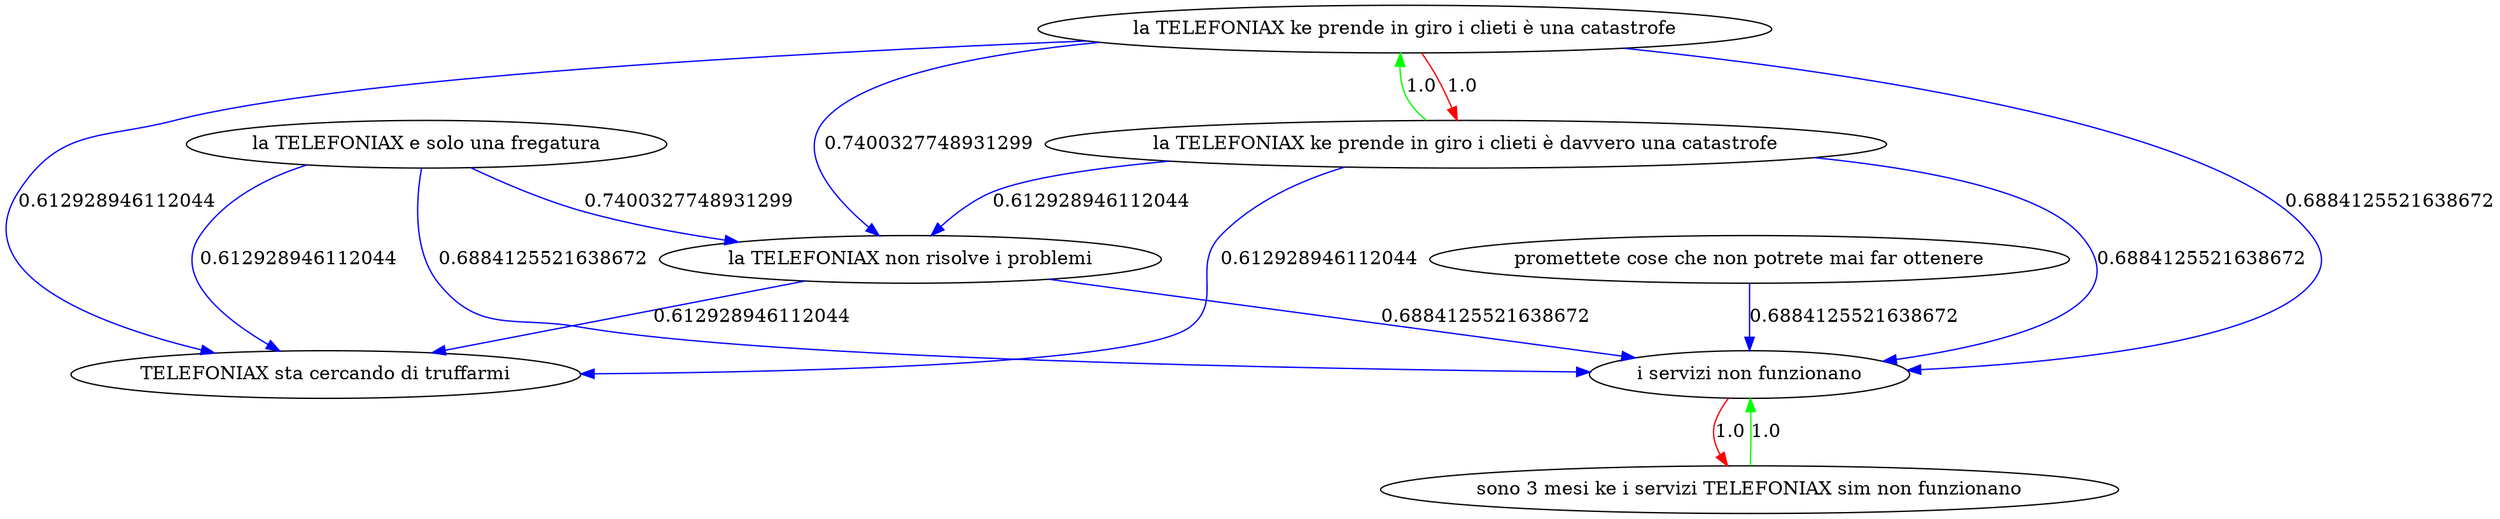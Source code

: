 digraph rawGraph {
"TELEFONIAX sta cercando di truffarmi";"la TELEFONIAX e solo una fregatura";"la TELEFONIAX ke prende in giro i clieti è una catastrofe";"la TELEFONIAX ke prende in giro i clieti è davvero una catastrofe";"la TELEFONIAX non risolve i problemi";"promettete cose che non potrete mai far ottenere";"i servizi non funzionano";"sono 3 mesi ke i servizi TELEFONIAX sim non funzionano";"la TELEFONIAX e solo una fregatura" -> "TELEFONIAX sta cercando di truffarmi" [label=0.612928946112044] [color=blue]
"la TELEFONIAX ke prende in giro i clieti è davvero una catastrofe" -> "la TELEFONIAX ke prende in giro i clieti è una catastrofe" [label=1.0] [color=green]
"la TELEFONIAX ke prende in giro i clieti è una catastrofe" -> "la TELEFONIAX ke prende in giro i clieti è davvero una catastrofe" [label=1.0] [color=red]
"la TELEFONIAX ke prende in giro i clieti è una catastrofe" -> "TELEFONIAX sta cercando di truffarmi" [label=0.612928946112044] [color=blue]
"la TELEFONIAX ke prende in giro i clieti è una catastrofe" -> "la TELEFONIAX non risolve i problemi" [label=0.7400327748931299] [color=blue]
"la TELEFONIAX e solo una fregatura" -> "la TELEFONIAX non risolve i problemi" [label=0.7400327748931299] [color=blue]
"la TELEFONIAX non risolve i problemi" -> "TELEFONIAX sta cercando di truffarmi" [label=0.612928946112044] [color=blue]
"sono 3 mesi ke i servizi TELEFONIAX sim non funzionano" -> "i servizi non funzionano" [label=1.0] [color=green]
"i servizi non funzionano" -> "sono 3 mesi ke i servizi TELEFONIAX sim non funzionano" [label=1.0] [color=red]
"promettete cose che non potrete mai far ottenere" -> "i servizi non funzionano" [label=0.6884125521638672] [color=blue]
"la TELEFONIAX non risolve i problemi" -> "i servizi non funzionano" [label=0.6884125521638672] [color=blue]
"la TELEFONIAX e solo una fregatura" -> "i servizi non funzionano" [label=0.6884125521638672] [color=blue]
"la TELEFONIAX ke prende in giro i clieti è una catastrofe" -> "i servizi non funzionano" [label=0.6884125521638672] [color=blue]
"la TELEFONIAX ke prende in giro i clieti è davvero una catastrofe" -> "TELEFONIAX sta cercando di truffarmi" [label=0.612928946112044] [color=blue]
"la TELEFONIAX ke prende in giro i clieti è davvero una catastrofe" -> "i servizi non funzionano" [label=0.6884125521638672] [color=blue]
"la TELEFONIAX ke prende in giro i clieti è davvero una catastrofe" -> "la TELEFONIAX non risolve i problemi" [label=0.612928946112044] [color=blue]
}